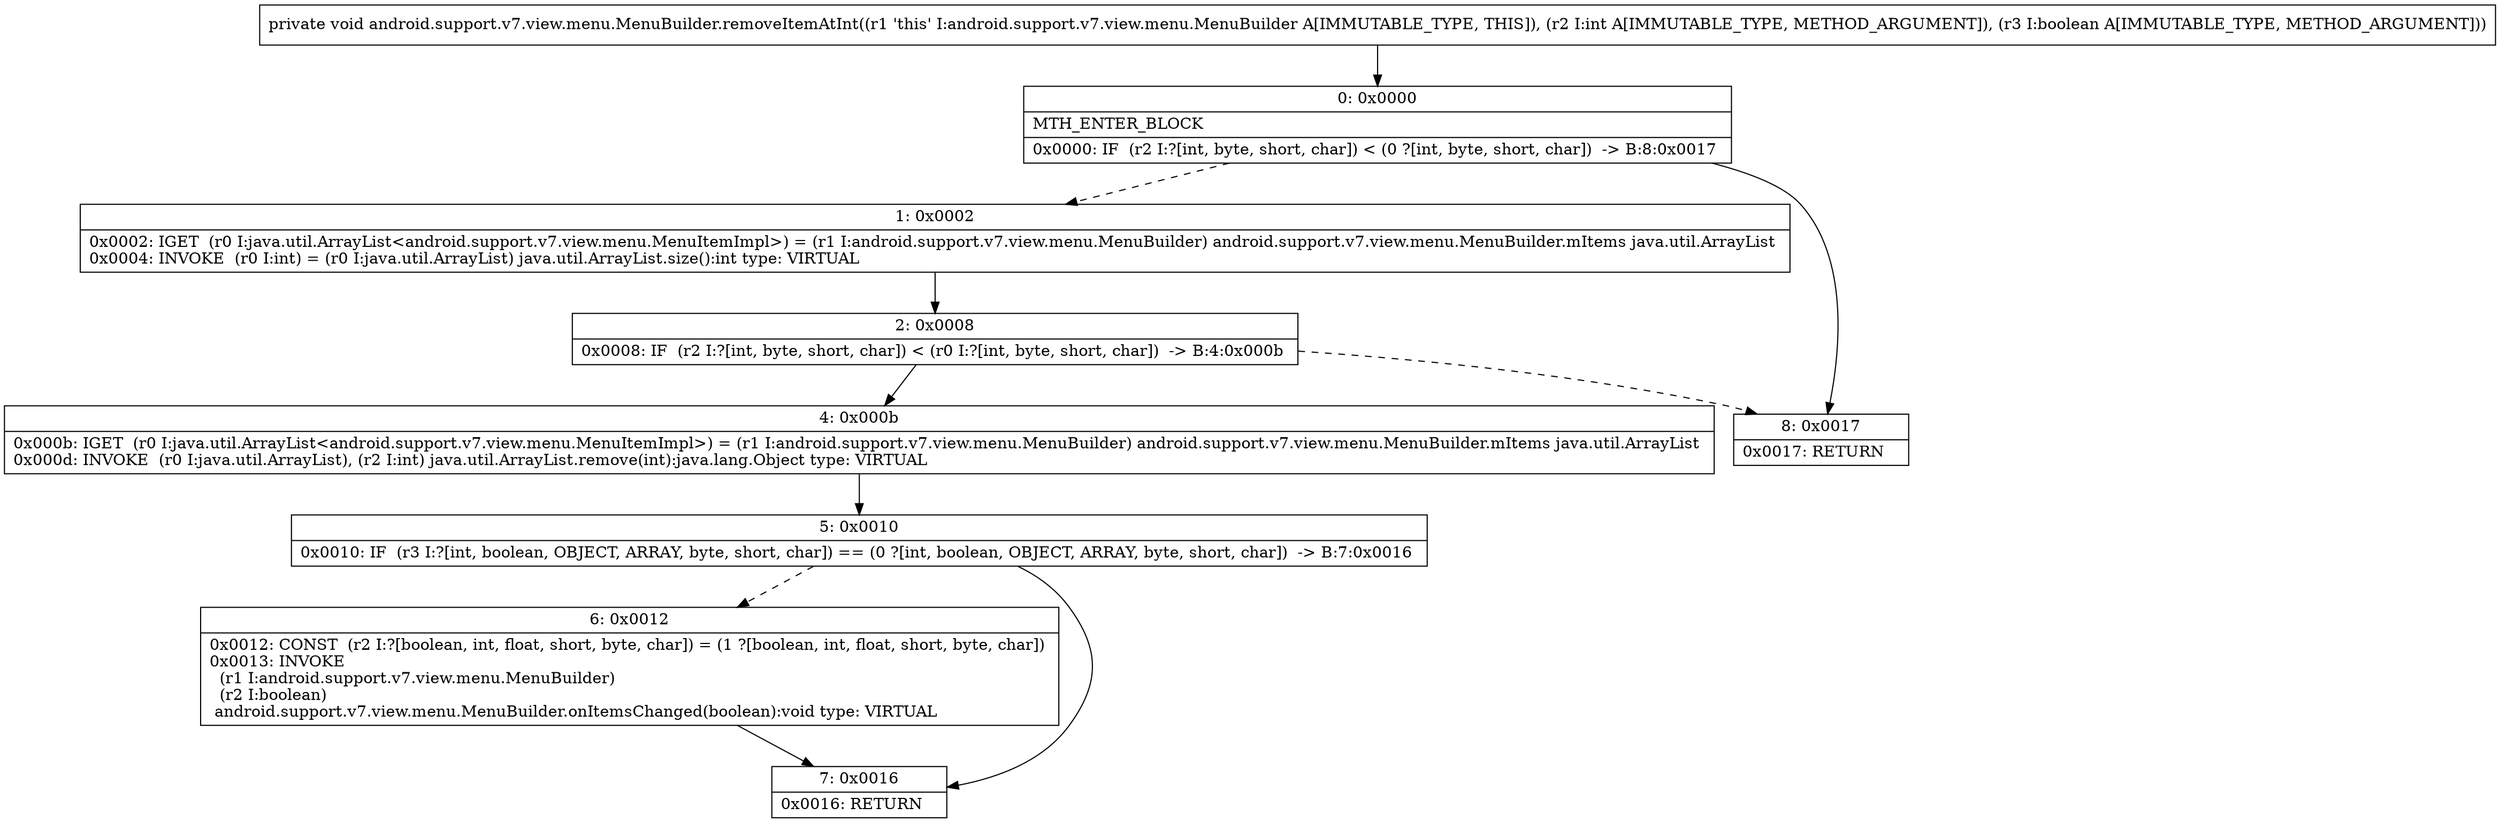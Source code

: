 digraph "CFG forandroid.support.v7.view.menu.MenuBuilder.removeItemAtInt(IZ)V" {
Node_0 [shape=record,label="{0\:\ 0x0000|MTH_ENTER_BLOCK\l|0x0000: IF  (r2 I:?[int, byte, short, char]) \< (0 ?[int, byte, short, char])  \-\> B:8:0x0017 \l}"];
Node_1 [shape=record,label="{1\:\ 0x0002|0x0002: IGET  (r0 I:java.util.ArrayList\<android.support.v7.view.menu.MenuItemImpl\>) = (r1 I:android.support.v7.view.menu.MenuBuilder) android.support.v7.view.menu.MenuBuilder.mItems java.util.ArrayList \l0x0004: INVOKE  (r0 I:int) = (r0 I:java.util.ArrayList) java.util.ArrayList.size():int type: VIRTUAL \l}"];
Node_2 [shape=record,label="{2\:\ 0x0008|0x0008: IF  (r2 I:?[int, byte, short, char]) \< (r0 I:?[int, byte, short, char])  \-\> B:4:0x000b \l}"];
Node_4 [shape=record,label="{4\:\ 0x000b|0x000b: IGET  (r0 I:java.util.ArrayList\<android.support.v7.view.menu.MenuItemImpl\>) = (r1 I:android.support.v7.view.menu.MenuBuilder) android.support.v7.view.menu.MenuBuilder.mItems java.util.ArrayList \l0x000d: INVOKE  (r0 I:java.util.ArrayList), (r2 I:int) java.util.ArrayList.remove(int):java.lang.Object type: VIRTUAL \l}"];
Node_5 [shape=record,label="{5\:\ 0x0010|0x0010: IF  (r3 I:?[int, boolean, OBJECT, ARRAY, byte, short, char]) == (0 ?[int, boolean, OBJECT, ARRAY, byte, short, char])  \-\> B:7:0x0016 \l}"];
Node_6 [shape=record,label="{6\:\ 0x0012|0x0012: CONST  (r2 I:?[boolean, int, float, short, byte, char]) = (1 ?[boolean, int, float, short, byte, char]) \l0x0013: INVOKE  \l  (r1 I:android.support.v7.view.menu.MenuBuilder)\l  (r2 I:boolean)\l android.support.v7.view.menu.MenuBuilder.onItemsChanged(boolean):void type: VIRTUAL \l}"];
Node_7 [shape=record,label="{7\:\ 0x0016|0x0016: RETURN   \l}"];
Node_8 [shape=record,label="{8\:\ 0x0017|0x0017: RETURN   \l}"];
MethodNode[shape=record,label="{private void android.support.v7.view.menu.MenuBuilder.removeItemAtInt((r1 'this' I:android.support.v7.view.menu.MenuBuilder A[IMMUTABLE_TYPE, THIS]), (r2 I:int A[IMMUTABLE_TYPE, METHOD_ARGUMENT]), (r3 I:boolean A[IMMUTABLE_TYPE, METHOD_ARGUMENT])) }"];
MethodNode -> Node_0;
Node_0 -> Node_1[style=dashed];
Node_0 -> Node_8;
Node_1 -> Node_2;
Node_2 -> Node_4;
Node_2 -> Node_8[style=dashed];
Node_4 -> Node_5;
Node_5 -> Node_6[style=dashed];
Node_5 -> Node_7;
Node_6 -> Node_7;
}

